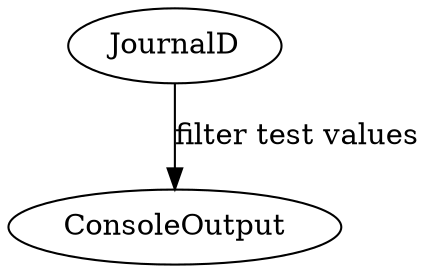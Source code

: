 digraph pipeline {
  JournalD [type=journald]
  ConsoleOutput [type=stdout format=console color=true]

  JournalD -> ConsoleOutput [label="filter test values", filter_type=match key=test value=test]
}
